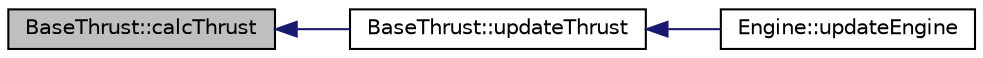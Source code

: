 digraph "BaseThrust::calcThrust"
{
  edge [fontname="Helvetica",fontsize="10",labelfontname="Helvetica",labelfontsize="10"];
  node [fontname="Helvetica",fontsize="10",shape=record];
  rankdir="LR";
  Node0 [label="BaseThrust::calcThrust",height=0.2,width=0.4,color="black", fillcolor="grey75", style="filled", fontcolor="black"];
  Node0 -> Node1 [dir="back",color="midnightblue",fontsize="10",style="solid",fontname="Helvetica"];
  Node1 [label="BaseThrust::updateThrust",height=0.2,width=0.4,color="black", fillcolor="white", style="filled",URL="$group___engine.html#a869359a1b2b7cddcbe5979d6a1cf5eac"];
  Node1 -> Node2 [dir="back",color="midnightblue",fontsize="10",style="solid",fontname="Helvetica"];
  Node2 [label="Engine::updateEngine",height=0.2,width=0.4,color="black", fillcolor="white", style="filled",URL="$group___engine.html#a9e16100ffd33cf8ec632257795c03865",tooltip="calculate thrust forces and moments "];
}
